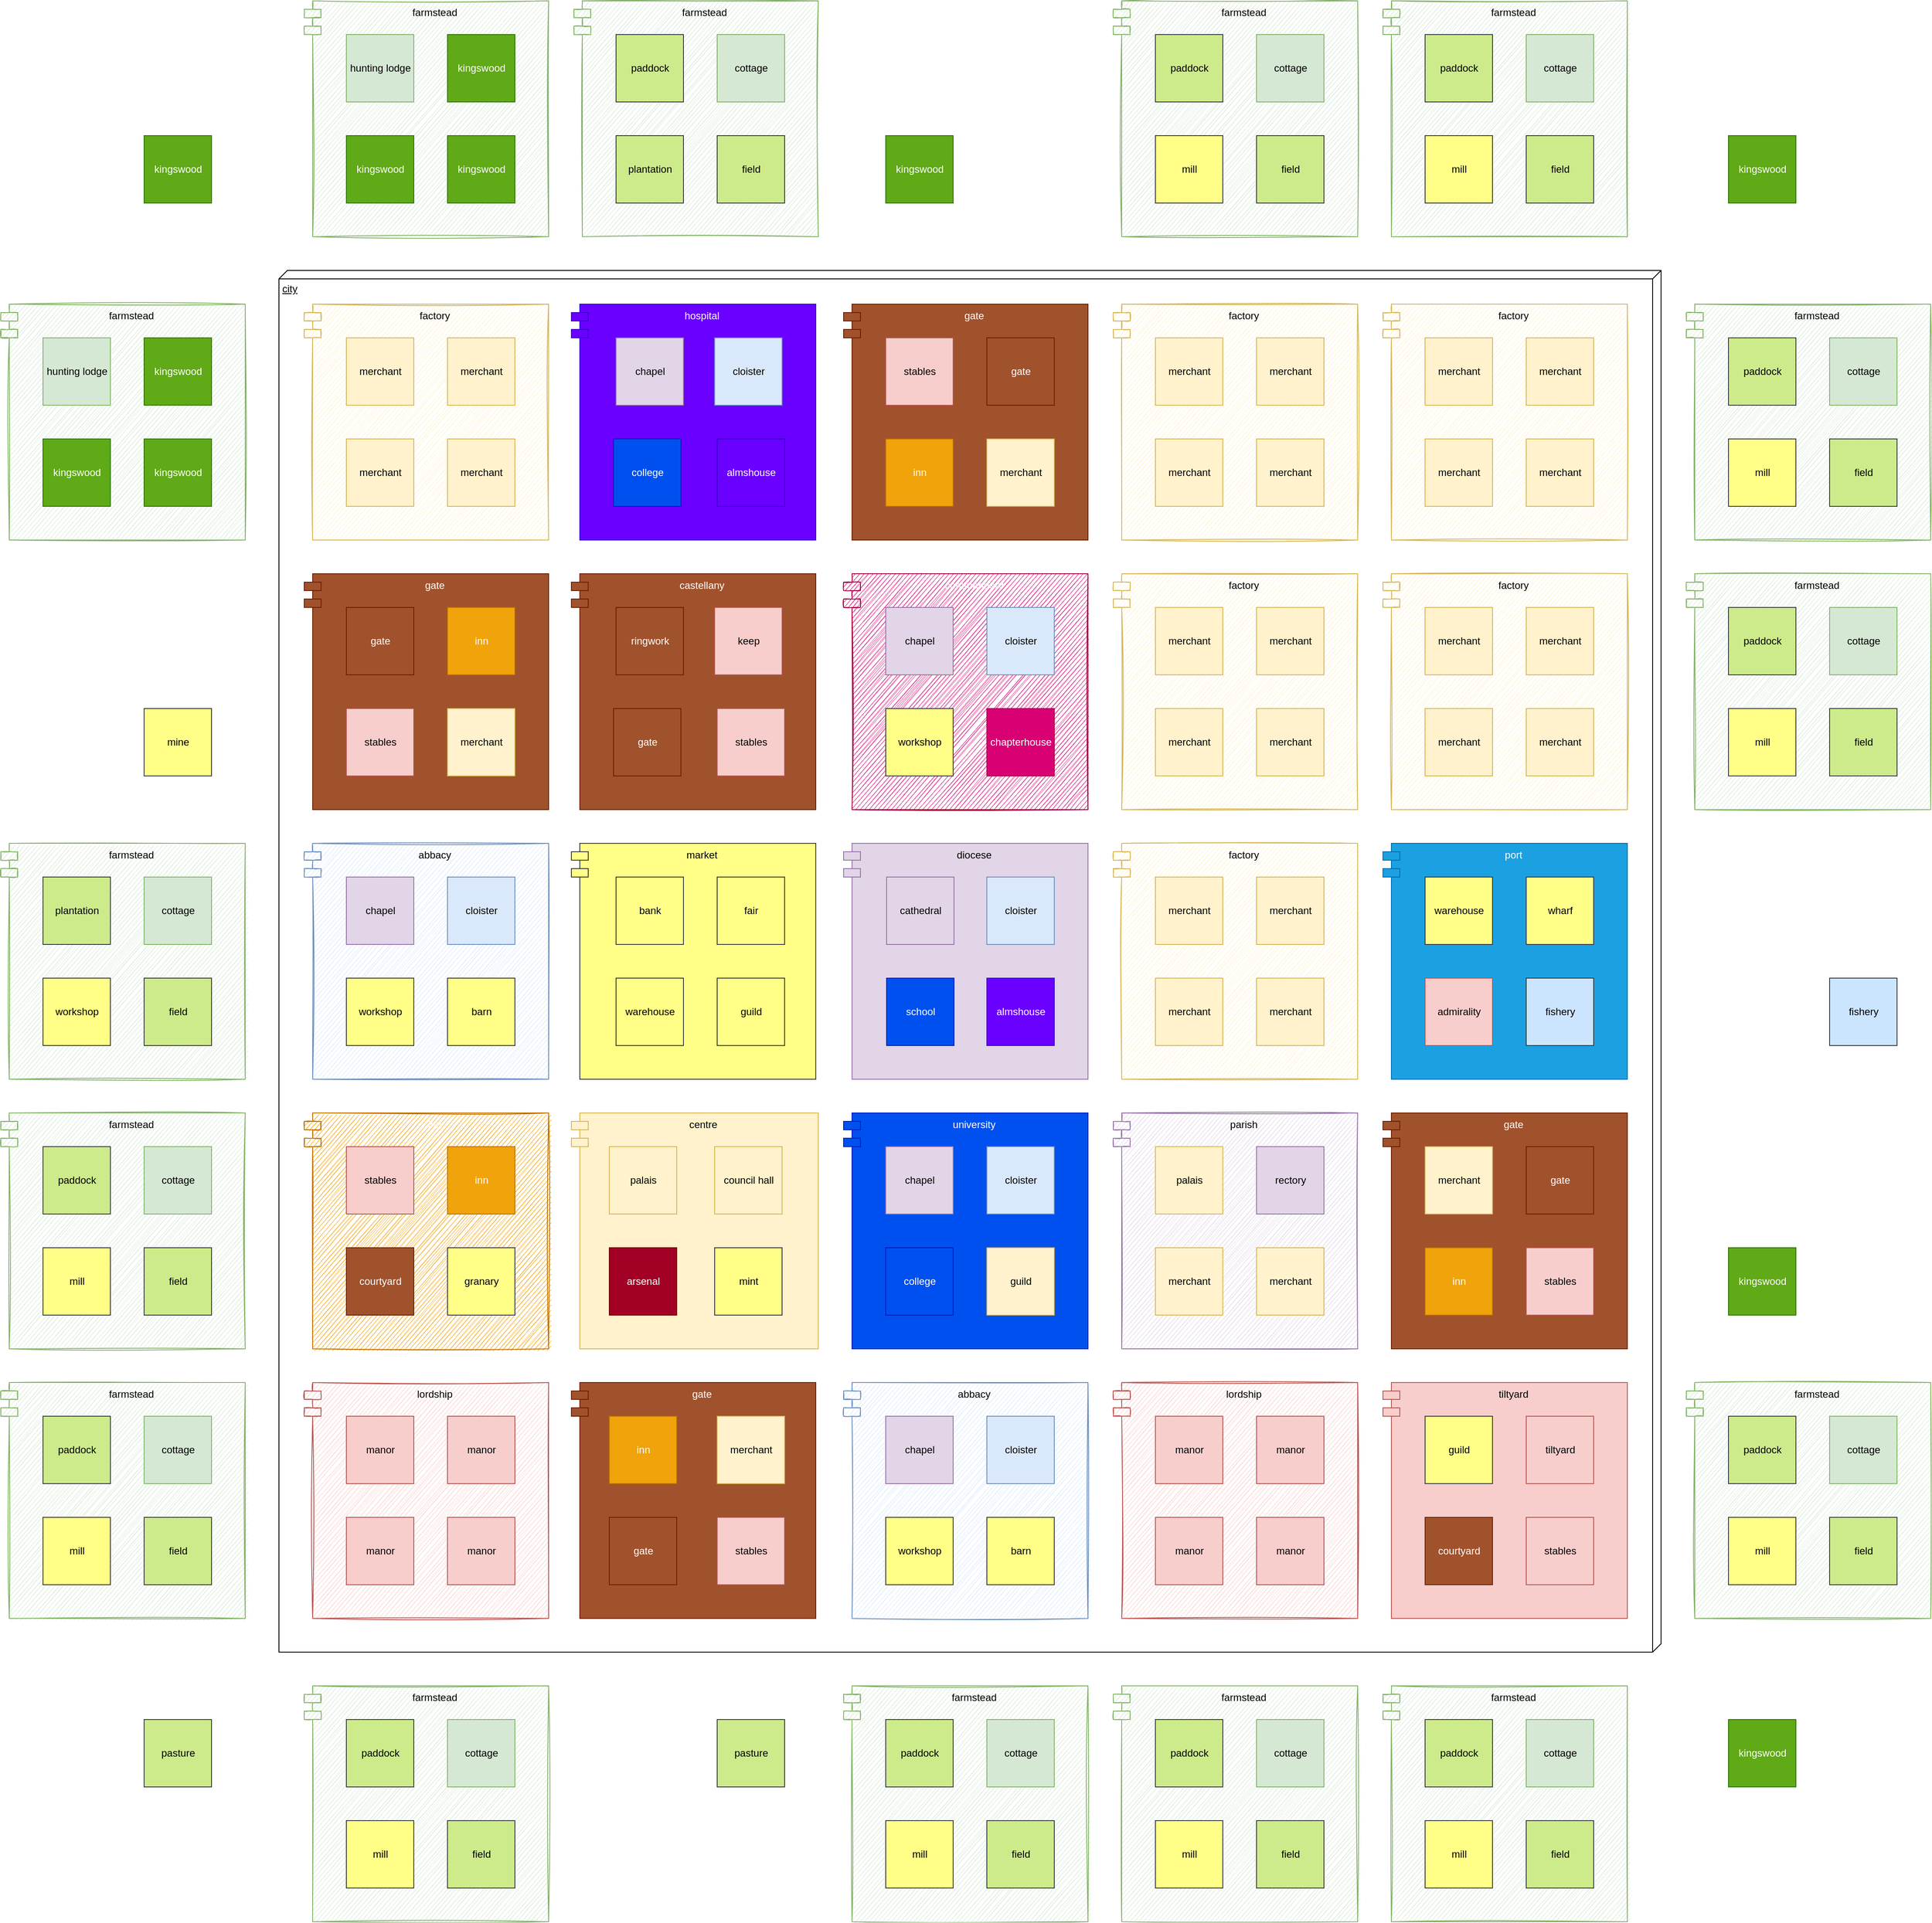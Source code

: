 <mxfile version="13.9.5" type="device"><diagram id="Rcy3etznVws5DbuKKrFV" name="Page-1"><mxGraphModel dx="2031" dy="2378" grid="1" gridSize="10" guides="1" tooltips="1" connect="1" arrows="1" fold="1" page="1" pageScale="1" pageWidth="827" pageHeight="1169" math="0" shadow="0"><root><mxCell id="0"/><mxCell id="1" parent="0"/><mxCell id="SQN_mSeRQ5ekTQtRfyCU-143" value="city" style="verticalAlign=top;align=left;spacingTop=8;spacingLeft=2;spacingRight=12;shape=cube;size=10;direction=south;fontStyle=4;html=1;" vertex="1" parent="1"><mxGeometry x="480" y="-80" width="1640" height="1640" as="geometry"/></mxCell><mxCell id="SQN_mSeRQ5ekTQtRfyCU-3" value="diocese" style="shape=module;align=left;spacingLeft=20;align=center;verticalAlign=top;fillColor=#e1d5e7;strokeColor=#9673a6;" vertex="1" parent="1"><mxGeometry x="1150" y="600" width="290" height="280" as="geometry"/></mxCell><mxCell id="SQN_mSeRQ5ekTQtRfyCU-9" value="cathedral" style="html=1;fillColor=#e1d5e7;strokeColor=#9673a6;" vertex="1" parent="1"><mxGeometry x="1201" y="640" width="80" height="80" as="geometry"/></mxCell><mxCell id="SQN_mSeRQ5ekTQtRfyCU-10" value="school" style="html=1;fillColor=#0050ef;strokeColor=#001DBC;fontColor=#ffffff;" vertex="1" parent="1"><mxGeometry x="1201" y="760" width="80" height="80" as="geometry"/></mxCell><mxCell id="SQN_mSeRQ5ekTQtRfyCU-11" value="almshouse" style="html=1;fillColor=#6a00ff;strokeColor=#3700CC;fontColor=#ffffff;" vertex="1" parent="1"><mxGeometry x="1320" y="760" width="80" height="80" as="geometry"/></mxCell><mxCell id="SQN_mSeRQ5ekTQtRfyCU-12" value="cloister" style="html=1;fillColor=#dae8fc;strokeColor=#6c8ebf;" vertex="1" parent="1"><mxGeometry x="1320" y="640" width="80" height="80" as="geometry"/></mxCell><mxCell id="SQN_mSeRQ5ekTQtRfyCU-13" value="factory" style="shape=module;align=left;spacingLeft=20;align=center;verticalAlign=top;fillColor=#fff2cc;strokeColor=#d6b656;strokeWidth=1;perimeterSpacing=0;shadow=0;sketch=1;" vertex="1" parent="1"><mxGeometry x="1470" y="600" width="290" height="280" as="geometry"/></mxCell><mxCell id="SQN_mSeRQ5ekTQtRfyCU-14" value="port" style="shape=module;align=left;spacingLeft=20;align=center;verticalAlign=top;fillColor=#1ba1e2;strokeColor=#006EAF;fontColor=#ffffff;" vertex="1" parent="1"><mxGeometry x="1790" y="600" width="290" height="280" as="geometry"/></mxCell><mxCell id="SQN_mSeRQ5ekTQtRfyCU-15" value="market" style="shape=module;align=left;spacingLeft=20;align=center;verticalAlign=top;fillColor=#ffff88;strokeColor=#36393d;" vertex="1" parent="1"><mxGeometry x="827" y="600" width="290" height="280" as="geometry"/></mxCell><mxCell id="SQN_mSeRQ5ekTQtRfyCU-18" value="wharf" style="html=1;fillColor=#ffff88;strokeColor=#36393d;" vertex="1" parent="1"><mxGeometry x="1960" y="640" width="80" height="80" as="geometry"/></mxCell><mxCell id="SQN_mSeRQ5ekTQtRfyCU-19" value="fishery" style="html=1;fillColor=#cce5ff;strokeColor=#36393d;" vertex="1" parent="1"><mxGeometry x="1960" y="760" width="80" height="80" as="geometry"/></mxCell><mxCell id="SQN_mSeRQ5ekTQtRfyCU-20" value="fair" style="html=1;fillColor=#ffff88;strokeColor=#36393d;" vertex="1" parent="1"><mxGeometry x="1000" y="640" width="80" height="80" as="geometry"/></mxCell><mxCell id="SQN_mSeRQ5ekTQtRfyCU-21" value="admirality" style="html=1;fillColor=#f8cecc;strokeColor=#b85450;" vertex="1" parent="1"><mxGeometry x="1840" y="760" width="80" height="80" as="geometry"/></mxCell><mxCell id="SQN_mSeRQ5ekTQtRfyCU-22" value="warehouse" style="html=1;fillColor=#ffff88;strokeColor=#36393d;" vertex="1" parent="1"><mxGeometry x="1840" y="640" width="80" height="80" as="geometry"/></mxCell><mxCell id="SQN_mSeRQ5ekTQtRfyCU-23" value="guild" style="html=1;fillColor=#ffff88;strokeColor=#36393d;" vertex="1" parent="1"><mxGeometry x="1000" y="760" width="80" height="80" as="geometry"/></mxCell><mxCell id="SQN_mSeRQ5ekTQtRfyCU-24" value="castellany" style="shape=module;align=left;spacingLeft=20;align=center;verticalAlign=top;fillColor=#a0522d;strokeColor=#6D1F00;fontColor=#ffffff;" vertex="1" parent="1"><mxGeometry x="827" y="280" width="290" height="280" as="geometry"/></mxCell><mxCell id="SQN_mSeRQ5ekTQtRfyCU-25" value="gate" style="html=1;fillColor=#a0522d;strokeColor=#6D1F00;fontColor=#ffffff;" vertex="1" parent="1"><mxGeometry x="877" y="440" width="80" height="80" as="geometry"/></mxCell><mxCell id="SQN_mSeRQ5ekTQtRfyCU-26" value="keep" style="html=1;fillColor=#f8cecc;strokeColor=#b85450;" vertex="1" parent="1"><mxGeometry x="997" y="320" width="80" height="80" as="geometry"/></mxCell><mxCell id="SQN_mSeRQ5ekTQtRfyCU-27" value="bank" style="html=1;fillColor=#ffff88;strokeColor=#36393d;" vertex="1" parent="1"><mxGeometry x="880" y="640" width="80" height="80" as="geometry"/></mxCell><mxCell id="SQN_mSeRQ5ekTQtRfyCU-28" value="ringwork" style="html=1;fillColor=#a0522d;strokeColor=#6D1F00;fontColor=#ffffff;" vertex="1" parent="1"><mxGeometry x="880" y="320" width="80" height="80" as="geometry"/></mxCell><mxCell id="SQN_mSeRQ5ekTQtRfyCU-29" value="stables" style="html=1;fillColor=#f8cecc;strokeColor=#b85450;" vertex="1" parent="1"><mxGeometry x="1000" y="440" width="80" height="80" as="geometry"/></mxCell><mxCell id="SQN_mSeRQ5ekTQtRfyCU-30" value="hospital" style="shape=module;align=left;spacingLeft=20;align=center;verticalAlign=top;fillColor=#6a00ff;strokeColor=#3700CC;fontColor=#ffffff;" vertex="1" parent="1"><mxGeometry x="827" y="-40" width="290" height="280" as="geometry"/></mxCell><mxCell id="SQN_mSeRQ5ekTQtRfyCU-31" value="warehouse" style="html=1;fillColor=#ffff88;strokeColor=#36393d;" vertex="1" parent="1"><mxGeometry x="880" y="760" width="80" height="80" as="geometry"/></mxCell><mxCell id="SQN_mSeRQ5ekTQtRfyCU-32" value="merchant" style="html=1;fillColor=#fff2cc;strokeColor=#d6b656;" vertex="1" parent="1"><mxGeometry x="1520" y="640" width="80" height="80" as="geometry"/></mxCell><mxCell id="SQN_mSeRQ5ekTQtRfyCU-33" value="merchant" style="html=1;fillColor=#fff2cc;strokeColor=#d6b656;" vertex="1" parent="1"><mxGeometry x="1640" y="640" width="80" height="80" as="geometry"/></mxCell><mxCell id="SQN_mSeRQ5ekTQtRfyCU-34" value="merchant" style="html=1;fillColor=#fff2cc;strokeColor=#d6b656;" vertex="1" parent="1"><mxGeometry x="1520" y="760" width="80" height="80" as="geometry"/></mxCell><mxCell id="SQN_mSeRQ5ekTQtRfyCU-35" value="merchant" style="html=1;fillColor=#fff2cc;strokeColor=#d6b656;" vertex="1" parent="1"><mxGeometry x="1640" y="760" width="80" height="80" as="geometry"/></mxCell><mxCell id="SQN_mSeRQ5ekTQtRfyCU-37" value="almshouse" style="html=1;fillColor=#6a00ff;strokeColor=#3700CC;fontColor=#ffffff;" vertex="1" parent="1"><mxGeometry x="1000" y="120" width="80" height="80" as="geometry"/></mxCell><mxCell id="SQN_mSeRQ5ekTQtRfyCU-38" value="college" style="html=1;fillColor=#0050ef;strokeColor=#001DBC;fontColor=#ffffff;" vertex="1" parent="1"><mxGeometry x="877" y="120" width="80" height="80" as="geometry"/></mxCell><mxCell id="SQN_mSeRQ5ekTQtRfyCU-39" value="cloister" style="html=1;fillColor=#dae8fc;strokeColor=#6c8ebf;" vertex="1" parent="1"><mxGeometry x="997" width="80" height="80" as="geometry"/></mxCell><mxCell id="SQN_mSeRQ5ekTQtRfyCU-40" value="chapel" style="html=1;fillColor=#e1d5e7;strokeColor=#9673a6;" vertex="1" parent="1"><mxGeometry x="880" width="80" height="80" as="geometry"/></mxCell><mxCell id="SQN_mSeRQ5ekTQtRfyCU-41" value="abbacy" style="shape=module;align=left;spacingLeft=20;align=center;verticalAlign=top;fillColor=#dae8fc;strokeColor=#6c8ebf;strokeWidth=1;sketch=1;" vertex="1" parent="1"><mxGeometry x="510" y="600" width="290" height="280" as="geometry"/></mxCell><mxCell id="SQN_mSeRQ5ekTQtRfyCU-42" value="cloister" style="html=1;fillColor=#dae8fc;strokeColor=#6c8ebf;" vertex="1" parent="1"><mxGeometry x="680" y="640" width="80" height="80" as="geometry"/></mxCell><mxCell id="SQN_mSeRQ5ekTQtRfyCU-43" value="workshop" style="html=1;fillColor=#ffff88;strokeColor=#36393d;" vertex="1" parent="1"><mxGeometry x="560" y="760" width="80" height="80" as="geometry"/></mxCell><mxCell id="SQN_mSeRQ5ekTQtRfyCU-44" value="barn" style="html=1;fillColor=#ffff88;strokeColor=#36393d;" vertex="1" parent="1"><mxGeometry x="680" y="760" width="80" height="80" as="geometry"/></mxCell><mxCell id="SQN_mSeRQ5ekTQtRfyCU-45" value="chapel" style="html=1;fillColor=#e1d5e7;strokeColor=#9673a6;" vertex="1" parent="1"><mxGeometry x="560" y="640" width="80" height="80" as="geometry"/></mxCell><mxCell id="SQN_mSeRQ5ekTQtRfyCU-46" value="university" style="shape=module;align=left;spacingLeft=20;align=center;verticalAlign=top;fillColor=#0050ef;strokeColor=#001DBC;fontColor=#ffffff;" vertex="1" parent="1"><mxGeometry x="1150" y="920" width="290" height="280" as="geometry"/></mxCell><mxCell id="SQN_mSeRQ5ekTQtRfyCU-47" value="chapel" style="html=1;fillColor=#e1d5e7;strokeColor=#9673a6;" vertex="1" parent="1"><mxGeometry x="1200" y="960" width="80" height="80" as="geometry"/></mxCell><mxCell id="SQN_mSeRQ5ekTQtRfyCU-48" value="cloister" style="html=1;fillColor=#dae8fc;strokeColor=#6c8ebf;" vertex="1" parent="1"><mxGeometry x="1320" y="960" width="80" height="80" as="geometry"/></mxCell><mxCell id="SQN_mSeRQ5ekTQtRfyCU-49" value="college" style="html=1;fillColor=#0050ef;strokeColor=#001DBC;fontColor=#ffffff;" vertex="1" parent="1"><mxGeometry x="1200" y="1080" width="80" height="80" as="geometry"/></mxCell><mxCell id="SQN_mSeRQ5ekTQtRfyCU-50" value="guild" style="html=1;fillColor=#fff2cc;strokeColor=#d6b656;" vertex="1" parent="1"><mxGeometry x="1320" y="1080" width="80" height="80" as="geometry"/></mxCell><mxCell id="SQN_mSeRQ5ekTQtRfyCU-51" value="commandery" style="shape=module;align=left;spacingLeft=20;align=center;verticalAlign=top;fillColor=#d80073;strokeColor=#A50040;strokeWidth=1;sketch=1;fontColor=#ffffff;" vertex="1" parent="1"><mxGeometry x="1150" y="280" width="290" height="280" as="geometry"/></mxCell><mxCell id="SQN_mSeRQ5ekTQtRfyCU-52" value="cloister" style="html=1;fillColor=#dae8fc;strokeColor=#6c8ebf;" vertex="1" parent="1"><mxGeometry x="1320" y="320" width="80" height="80" as="geometry"/></mxCell><mxCell id="SQN_mSeRQ5ekTQtRfyCU-53" value="chapel" style="html=1;fillColor=#e1d5e7;strokeColor=#9673a6;" vertex="1" parent="1"><mxGeometry x="1200" y="320" width="80" height="80" as="geometry"/></mxCell><mxCell id="SQN_mSeRQ5ekTQtRfyCU-54" value="workshop" style="html=1;fillColor=#ffff88;strokeColor=#36393d;" vertex="1" parent="1"><mxGeometry x="1200" y="440" width="80" height="80" as="geometry"/></mxCell><mxCell id="SQN_mSeRQ5ekTQtRfyCU-55" value="chapterhouse" style="html=1;fillColor=#d80073;strokeColor=#A50040;fontColor=#ffffff;" vertex="1" parent="1"><mxGeometry x="1320" y="440" width="80" height="80" as="geometry"/></mxCell><mxCell id="SQN_mSeRQ5ekTQtRfyCU-56" value="centre" style="shape=module;align=left;spacingLeft=20;align=center;verticalAlign=top;fillColor=#fff2cc;strokeColor=#d6b656;" vertex="1" parent="1"><mxGeometry x="827" y="920" width="293" height="280" as="geometry"/></mxCell><mxCell id="SQN_mSeRQ5ekTQtRfyCU-57" value="council hall" style="html=1;fillColor=#fff2cc;strokeColor=#d6b656;" vertex="1" parent="1"><mxGeometry x="997" y="960" width="80" height="80" as="geometry"/></mxCell><mxCell id="SQN_mSeRQ5ekTQtRfyCU-58" value="arsenal" style="html=1;fillColor=#a20025;strokeColor=#6F0000;fontColor=#ffffff;" vertex="1" parent="1"><mxGeometry x="872" y="1080" width="80" height="80" as="geometry"/></mxCell><mxCell id="SQN_mSeRQ5ekTQtRfyCU-59" value="mint" style="html=1;fillColor=#ffff88;strokeColor=#36393d;" vertex="1" parent="1"><mxGeometry x="997" y="1080" width="80" height="80" as="geometry"/></mxCell><mxCell id="SQN_mSeRQ5ekTQtRfyCU-60" value="tiltyard" style="shape=module;align=left;spacingLeft=20;align=center;verticalAlign=top;fillColor=#f8cecc;strokeColor=#b85450;sketch=0;" vertex="1" parent="1"><mxGeometry x="1790" y="1240" width="290" height="280" as="geometry"/></mxCell><mxCell id="SQN_mSeRQ5ekTQtRfyCU-61" value="tiltyard" style="html=1;fillColor=#f8cecc;strokeColor=#b85450;" vertex="1" parent="1"><mxGeometry x="1960" y="1280" width="80" height="80" as="geometry"/></mxCell><mxCell id="SQN_mSeRQ5ekTQtRfyCU-62" value="guild" style="html=1;fillColor=#ffff88;strokeColor=#36393d;" vertex="1" parent="1"><mxGeometry x="1840" y="1280" width="80" height="80" as="geometry"/></mxCell><mxCell id="SQN_mSeRQ5ekTQtRfyCU-63" value="stables" style="html=1;fillColor=#f8cecc;strokeColor=#b85450;" vertex="1" parent="1"><mxGeometry x="1960" y="1400" width="80" height="80" as="geometry"/></mxCell><mxCell id="SQN_mSeRQ5ekTQtRfyCU-64" value="courtyard" style="html=1;fillColor=#a0522d;strokeColor=#6D1F00;fontColor=#ffffff;" vertex="1" parent="1"><mxGeometry x="1840" y="1400" width="80" height="80" as="geometry"/></mxCell><mxCell id="SQN_mSeRQ5ekTQtRfyCU-65" value="palais" style="html=1;fillColor=#fff2cc;strokeColor=#d6b656;" vertex="1" parent="1"><mxGeometry x="872" y="960" width="80" height="80" as="geometry"/></mxCell><mxCell id="SQN_mSeRQ5ekTQtRfyCU-66" value="parish" style="shape=module;align=left;spacingLeft=20;align=center;verticalAlign=top;fillColor=#e1d5e7;strokeColor=#9673a6;sketch=1;" vertex="1" parent="1"><mxGeometry x="1470" y="920" width="290" height="280" as="geometry"/></mxCell><mxCell id="SQN_mSeRQ5ekTQtRfyCU-67" value="palais" style="html=1;fillColor=#fff2cc;strokeColor=#d6b656;" vertex="1" parent="1"><mxGeometry x="1520" y="960" width="80" height="80" as="geometry"/></mxCell><mxCell id="SQN_mSeRQ5ekTQtRfyCU-68" value="rectory" style="html=1;fillColor=#e1d5e7;strokeColor=#9673a6;" vertex="1" parent="1"><mxGeometry x="1640" y="960" width="80" height="80" as="geometry"/></mxCell><mxCell id="SQN_mSeRQ5ekTQtRfyCU-69" value="merchant" style="html=1;fillColor=#fff2cc;strokeColor=#d6b656;" vertex="1" parent="1"><mxGeometry x="1520" y="1080" width="80" height="80" as="geometry"/></mxCell><mxCell id="SQN_mSeRQ5ekTQtRfyCU-70" value="merchant" style="html=1;fillColor=#fff2cc;strokeColor=#d6b656;" vertex="1" parent="1"><mxGeometry x="1640" y="1080" width="80" height="80" as="geometry"/></mxCell><mxCell id="SQN_mSeRQ5ekTQtRfyCU-71" value="lordship" style="shape=module;align=left;spacingLeft=20;align=center;verticalAlign=top;fillColor=#f8cecc;strokeColor=#b85450;strokeWidth=1;sketch=1;" vertex="1" parent="1"><mxGeometry x="1470" y="1240" width="290" height="280" as="geometry"/></mxCell><mxCell id="SQN_mSeRQ5ekTQtRfyCU-72" value="manor" style="html=1;fillColor=#f8cecc;strokeColor=#b85450;" vertex="1" parent="1"><mxGeometry x="1520" y="1280" width="80" height="80" as="geometry"/></mxCell><mxCell id="SQN_mSeRQ5ekTQtRfyCU-73" value="manor" style="html=1;fillColor=#f8cecc;strokeColor=#b85450;" vertex="1" parent="1"><mxGeometry x="1640" y="1280" width="80" height="80" as="geometry"/></mxCell><mxCell id="SQN_mSeRQ5ekTQtRfyCU-74" value="manor" style="html=1;fillColor=#f8cecc;strokeColor=#b85450;" vertex="1" parent="1"><mxGeometry x="1520" y="1400" width="80" height="80" as="geometry"/></mxCell><mxCell id="SQN_mSeRQ5ekTQtRfyCU-75" value="manor" style="html=1;fillColor=#f8cecc;strokeColor=#b85450;" vertex="1" parent="1"><mxGeometry x="1640" y="1400" width="80" height="80" as="geometry"/></mxCell><mxCell id="SQN_mSeRQ5ekTQtRfyCU-76" value="factory" style="shape=module;align=left;spacingLeft=20;align=center;verticalAlign=top;fillColor=#fff2cc;strokeColor=#d6b656;strokeWidth=1;sketch=1;" vertex="1" parent="1"><mxGeometry x="1790" y="280" width="290" height="280" as="geometry"/></mxCell><mxCell id="SQN_mSeRQ5ekTQtRfyCU-77" value="merchant" style="html=1;fillColor=#fff2cc;strokeColor=#d6b656;" vertex="1" parent="1"><mxGeometry x="1840" y="320" width="80" height="80" as="geometry"/></mxCell><mxCell id="SQN_mSeRQ5ekTQtRfyCU-78" value="merchant" style="html=1;fillColor=#fff2cc;strokeColor=#d6b656;" vertex="1" parent="1"><mxGeometry x="1960" y="320" width="80" height="80" as="geometry"/></mxCell><mxCell id="SQN_mSeRQ5ekTQtRfyCU-79" value="merchant" style="html=1;fillColor=#fff2cc;strokeColor=#d6b656;" vertex="1" parent="1"><mxGeometry x="1840" y="440" width="80" height="80" as="geometry"/></mxCell><mxCell id="SQN_mSeRQ5ekTQtRfyCU-80" value="merchant" style="html=1;fillColor=#fff2cc;strokeColor=#d6b656;" vertex="1" parent="1"><mxGeometry x="1960" y="440" width="80" height="80" as="geometry"/></mxCell><mxCell id="SQN_mSeRQ5ekTQtRfyCU-81" value="factory" style="shape=module;align=left;spacingLeft=20;align=center;verticalAlign=top;fillColor=#fff2cc;strokeColor=#d6b656;strokeWidth=1;sketch=1;" vertex="1" parent="1"><mxGeometry x="1470" y="280" width="290" height="280" as="geometry"/></mxCell><mxCell id="SQN_mSeRQ5ekTQtRfyCU-82" value="merchant" style="html=1;fillColor=#fff2cc;strokeColor=#d6b656;" vertex="1" parent="1"><mxGeometry x="1520" y="320" width="80" height="80" as="geometry"/></mxCell><mxCell id="SQN_mSeRQ5ekTQtRfyCU-83" value="merchant" style="html=1;fillColor=#fff2cc;strokeColor=#d6b656;" vertex="1" parent="1"><mxGeometry x="1640" y="320" width="80" height="80" as="geometry"/></mxCell><mxCell id="SQN_mSeRQ5ekTQtRfyCU-84" value="merchant" style="html=1;fillColor=#fff2cc;strokeColor=#d6b656;" vertex="1" parent="1"><mxGeometry x="1520" y="440" width="80" height="80" as="geometry"/></mxCell><mxCell id="SQN_mSeRQ5ekTQtRfyCU-85" value="merchant" style="html=1;fillColor=#fff2cc;strokeColor=#d6b656;" vertex="1" parent="1"><mxGeometry x="1640" y="440" width="80" height="80" as="geometry"/></mxCell><mxCell id="SQN_mSeRQ5ekTQtRfyCU-86" value="gate" style="shape=module;align=left;spacingLeft=20;align=center;verticalAlign=top;fillColor=#a0522d;strokeColor=#6D1F00;fontColor=#ffffff;" vertex="1" parent="1"><mxGeometry x="1790" y="920" width="290" height="280" as="geometry"/></mxCell><mxCell id="SQN_mSeRQ5ekTQtRfyCU-87" value="gate" style="html=1;fillColor=#a0522d;strokeColor=#6D1F00;fontColor=#ffffff;" vertex="1" parent="1"><mxGeometry x="1960" y="960" width="80" height="80" as="geometry"/></mxCell><mxCell id="SQN_mSeRQ5ekTQtRfyCU-88" value="factory" style="shape=module;align=left;spacingLeft=20;align=center;verticalAlign=top;fillColor=#fff2cc;strokeColor=#d6b656;strokeWidth=1;sketch=1;" vertex="1" parent="1"><mxGeometry x="1790" y="-40" width="290" height="280" as="geometry"/></mxCell><mxCell id="SQN_mSeRQ5ekTQtRfyCU-89" value="merchant" style="html=1;fillColor=#fff2cc;strokeColor=#d6b656;" vertex="1" parent="1"><mxGeometry x="1840" width="80" height="80" as="geometry"/></mxCell><mxCell id="SQN_mSeRQ5ekTQtRfyCU-90" value="merchant" style="html=1;fillColor=#fff2cc;strokeColor=#d6b656;" vertex="1" parent="1"><mxGeometry x="1960" width="80" height="80" as="geometry"/></mxCell><mxCell id="SQN_mSeRQ5ekTQtRfyCU-91" value="merchant" style="html=1;fillColor=#fff2cc;strokeColor=#d6b656;" vertex="1" parent="1"><mxGeometry x="1840" y="120" width="80" height="80" as="geometry"/></mxCell><mxCell id="SQN_mSeRQ5ekTQtRfyCU-92" value="merchant" style="html=1;fillColor=#fff2cc;strokeColor=#d6b656;" vertex="1" parent="1"><mxGeometry x="1960" y="120" width="80" height="80" as="geometry"/></mxCell><mxCell id="SQN_mSeRQ5ekTQtRfyCU-93" value="factory" style="shape=module;align=left;spacingLeft=20;align=center;verticalAlign=top;fillColor=#fff2cc;strokeColor=#d6b656;strokeWidth=1;sketch=1;" vertex="1" parent="1"><mxGeometry x="510" y="-40" width="290" height="280" as="geometry"/></mxCell><mxCell id="SQN_mSeRQ5ekTQtRfyCU-94" value="merchant" style="html=1;fillColor=#fff2cc;strokeColor=#d6b656;" vertex="1" parent="1"><mxGeometry x="560" width="80" height="80" as="geometry"/></mxCell><mxCell id="SQN_mSeRQ5ekTQtRfyCU-95" value="merchant" style="html=1;fillColor=#fff2cc;strokeColor=#d6b656;" vertex="1" parent="1"><mxGeometry x="680" width="80" height="80" as="geometry"/></mxCell><mxCell id="SQN_mSeRQ5ekTQtRfyCU-96" value="merchant" style="html=1;fillColor=#fff2cc;strokeColor=#d6b656;" vertex="1" parent="1"><mxGeometry x="560" y="120" width="80" height="80" as="geometry"/></mxCell><mxCell id="SQN_mSeRQ5ekTQtRfyCU-97" value="merchant" style="html=1;fillColor=#fff2cc;strokeColor=#d6b656;" vertex="1" parent="1"><mxGeometry x="680" y="120" width="80" height="80" as="geometry"/></mxCell><mxCell id="SQN_mSeRQ5ekTQtRfyCU-98" value="lordship" style="shape=module;align=left;spacingLeft=20;align=center;verticalAlign=top;fillColor=#f8cecc;strokeColor=#b85450;strokeWidth=1;sketch=1;" vertex="1" parent="1"><mxGeometry x="510" y="1240" width="290" height="280" as="geometry"/></mxCell><mxCell id="SQN_mSeRQ5ekTQtRfyCU-99" value="manor" style="html=1;fillColor=#f8cecc;strokeColor=#b85450;" vertex="1" parent="1"><mxGeometry x="560" y="1280" width="80" height="80" as="geometry"/></mxCell><mxCell id="SQN_mSeRQ5ekTQtRfyCU-100" value="manor" style="html=1;fillColor=#f8cecc;strokeColor=#b85450;" vertex="1" parent="1"><mxGeometry x="680" y="1280" width="80" height="80" as="geometry"/></mxCell><mxCell id="SQN_mSeRQ5ekTQtRfyCU-101" value="manor" style="html=1;fillColor=#f8cecc;strokeColor=#b85450;" vertex="1" parent="1"><mxGeometry x="560" y="1400" width="80" height="80" as="geometry"/></mxCell><mxCell id="SQN_mSeRQ5ekTQtRfyCU-102" value="manor" style="html=1;fillColor=#f8cecc;strokeColor=#b85450;" vertex="1" parent="1"><mxGeometry x="680" y="1400" width="80" height="80" as="geometry"/></mxCell><mxCell id="SQN_mSeRQ5ekTQtRfyCU-103" value="gate" style="shape=module;align=left;spacingLeft=20;align=center;verticalAlign=top;fillColor=#a0522d;strokeColor=#6D1F00;fontColor=#ffffff;" vertex="1" parent="1"><mxGeometry x="1150" y="-40" width="290" height="280" as="geometry"/></mxCell><mxCell id="SQN_mSeRQ5ekTQtRfyCU-104" value="gate" style="html=1;fillColor=#a0522d;strokeColor=#6D1F00;fontColor=#ffffff;" vertex="1" parent="1"><mxGeometry x="1320" width="80" height="80" as="geometry"/></mxCell><mxCell id="SQN_mSeRQ5ekTQtRfyCU-105" value="gate" style="shape=module;align=left;spacingLeft=20;align=center;verticalAlign=top;fillColor=#a0522d;strokeColor=#6D1F00;fontColor=#ffffff;" vertex="1" parent="1"><mxGeometry x="827" y="1240" width="290" height="280" as="geometry"/></mxCell><mxCell id="SQN_mSeRQ5ekTQtRfyCU-106" value="gate" style="html=1;fillColor=#a0522d;strokeColor=#6D1F00;fontColor=#ffffff;" vertex="1" parent="1"><mxGeometry x="872" y="1400" width="80" height="80" as="geometry"/></mxCell><mxCell id="SQN_mSeRQ5ekTQtRfyCU-112" value="factory" style="shape=module;align=left;spacingLeft=20;align=center;verticalAlign=top;fillColor=#fff2cc;strokeColor=#d6b656;strokeWidth=1;sketch=1;" vertex="1" parent="1"><mxGeometry x="1470" y="-40" width="290" height="280" as="geometry"/></mxCell><mxCell id="SQN_mSeRQ5ekTQtRfyCU-113" value="merchant" style="html=1;fillColor=#fff2cc;strokeColor=#d6b656;" vertex="1" parent="1"><mxGeometry x="1520" width="80" height="80" as="geometry"/></mxCell><mxCell id="SQN_mSeRQ5ekTQtRfyCU-114" value="merchant" style="html=1;fillColor=#fff2cc;strokeColor=#d6b656;" vertex="1" parent="1"><mxGeometry x="1640" width="80" height="80" as="geometry"/></mxCell><mxCell id="SQN_mSeRQ5ekTQtRfyCU-115" value="merchant" style="html=1;fillColor=#fff2cc;strokeColor=#d6b656;" vertex="1" parent="1"><mxGeometry x="1520" y="120" width="80" height="80" as="geometry"/></mxCell><mxCell id="SQN_mSeRQ5ekTQtRfyCU-116" value="merchant" style="html=1;fillColor=#fff2cc;strokeColor=#d6b656;" vertex="1" parent="1"><mxGeometry x="1640" y="120" width="80" height="80" as="geometry"/></mxCell><mxCell id="SQN_mSeRQ5ekTQtRfyCU-117" value="gate" style="shape=module;align=left;spacingLeft=20;align=center;verticalAlign=top;fillColor=#a0522d;strokeColor=#6D1F00;fontColor=#ffffff;" vertex="1" parent="1"><mxGeometry x="510" y="280" width="290" height="280" as="geometry"/></mxCell><mxCell id="SQN_mSeRQ5ekTQtRfyCU-118" value="gate" style="html=1;fillColor=#a0522d;strokeColor=#6D1F00;fontColor=#ffffff;" vertex="1" parent="1"><mxGeometry x="560" y="320" width="80" height="80" as="geometry"/></mxCell><mxCell id="SQN_mSeRQ5ekTQtRfyCU-119" value="inn" style="shape=module;align=left;spacingLeft=20;align=center;verticalAlign=top;fillColor=#f0a30a;strokeColor=#BD7000;fontColor=#ffffff;sketch=1;" vertex="1" parent="1"><mxGeometry x="510" y="920" width="290" height="280" as="geometry"/></mxCell><mxCell id="SQN_mSeRQ5ekTQtRfyCU-120" value="stables" style="html=1;fillColor=#f8cecc;strokeColor=#b85450;" vertex="1" parent="1"><mxGeometry x="560" y="960" width="80" height="80" as="geometry"/></mxCell><mxCell id="SQN_mSeRQ5ekTQtRfyCU-121" value="inn" style="html=1;fillColor=#f0a30a;strokeColor=#BD7000;fontColor=#ffffff;" vertex="1" parent="1"><mxGeometry x="680" y="960" width="80" height="80" as="geometry"/></mxCell><mxCell id="SQN_mSeRQ5ekTQtRfyCU-122" value="courtyard" style="html=1;fillColor=#a0522d;strokeColor=#6D1F00;fontColor=#ffffff;" vertex="1" parent="1"><mxGeometry x="560" y="1080" width="80" height="80" as="geometry"/></mxCell><mxCell id="SQN_mSeRQ5ekTQtRfyCU-123" value="granary" style="html=1;fillColor=#ffff88;strokeColor=#36393d;" vertex="1" parent="1"><mxGeometry x="680" y="1080" width="80" height="80" as="geometry"/></mxCell><mxCell id="SQN_mSeRQ5ekTQtRfyCU-124" value="merchant" style="html=1;fillColor=#fff2cc;strokeColor=#d6b656;" vertex="1" parent="1"><mxGeometry x="1320" y="120" width="80" height="80" as="geometry"/></mxCell><mxCell id="SQN_mSeRQ5ekTQtRfyCU-125" value="inn" style="html=1;fillColor=#f0a30a;strokeColor=#BD7000;fontColor=#ffffff;" vertex="1" parent="1"><mxGeometry x="1200" y="120" width="80" height="80" as="geometry"/></mxCell><mxCell id="SQN_mSeRQ5ekTQtRfyCU-126" value="inn" style="html=1;fillColor=#f0a30a;strokeColor=#BD7000;fontColor=#ffffff;" vertex="1" parent="1"><mxGeometry x="680" y="320" width="80" height="80" as="geometry"/></mxCell><mxCell id="SQN_mSeRQ5ekTQtRfyCU-127" value="merchant" style="html=1;fillColor=#fff2cc;strokeColor=#d6b656;" vertex="1" parent="1"><mxGeometry x="680" y="440" width="80" height="80" as="geometry"/></mxCell><mxCell id="SQN_mSeRQ5ekTQtRfyCU-128" value="merchant" style="html=1;fillColor=#fff2cc;strokeColor=#d6b656;" vertex="1" parent="1"><mxGeometry x="1840" y="960" width="80" height="80" as="geometry"/></mxCell><mxCell id="SQN_mSeRQ5ekTQtRfyCU-129" value="inn" style="html=1;fillColor=#f0a30a;strokeColor=#BD7000;fontColor=#ffffff;" vertex="1" parent="1"><mxGeometry x="1840" y="1080" width="80" height="80" as="geometry"/></mxCell><mxCell id="SQN_mSeRQ5ekTQtRfyCU-130" value="inn" style="html=1;fillColor=#f0a30a;strokeColor=#BD7000;fontColor=#ffffff;" vertex="1" parent="1"><mxGeometry x="872" y="1280" width="80" height="80" as="geometry"/></mxCell><mxCell id="SQN_mSeRQ5ekTQtRfyCU-131" value="merchant" style="html=1;fillColor=#fff2cc;strokeColor=#d6b656;" vertex="1" parent="1"><mxGeometry x="1000" y="1280" width="80" height="80" as="geometry"/></mxCell><mxCell id="SQN_mSeRQ5ekTQtRfyCU-132" value="stables" style="html=1;fillColor=#f8cecc;strokeColor=#b85450;" vertex="1" parent="1"><mxGeometry x="560" y="440" width="80" height="80" as="geometry"/></mxCell><mxCell id="SQN_mSeRQ5ekTQtRfyCU-133" value="stables" style="html=1;fillColor=#f8cecc;strokeColor=#b85450;" vertex="1" parent="1"><mxGeometry x="1200" width="80" height="80" as="geometry"/></mxCell><mxCell id="SQN_mSeRQ5ekTQtRfyCU-134" value="stables" style="html=1;fillColor=#f8cecc;strokeColor=#b85450;" vertex="1" parent="1"><mxGeometry x="1960" y="1080" width="80" height="80" as="geometry"/></mxCell><mxCell id="SQN_mSeRQ5ekTQtRfyCU-135" value="stables" style="html=1;fillColor=#f8cecc;strokeColor=#b85450;" vertex="1" parent="1"><mxGeometry x="1000" y="1400" width="80" height="80" as="geometry"/></mxCell><mxCell id="SQN_mSeRQ5ekTQtRfyCU-136" value="abbacy" style="shape=module;align=left;spacingLeft=20;align=center;verticalAlign=top;fillColor=#dae8fc;strokeColor=#6c8ebf;strokeWidth=1;sketch=1;" vertex="1" parent="1"><mxGeometry x="1150" y="1240" width="290" height="280" as="geometry"/></mxCell><mxCell id="SQN_mSeRQ5ekTQtRfyCU-137" value="cloister" style="html=1;fillColor=#dae8fc;strokeColor=#6c8ebf;" vertex="1" parent="1"><mxGeometry x="1320" y="1280" width="80" height="80" as="geometry"/></mxCell><mxCell id="SQN_mSeRQ5ekTQtRfyCU-138" value="workshop" style="html=1;fillColor=#ffff88;strokeColor=#36393d;" vertex="1" parent="1"><mxGeometry x="1200" y="1400" width="80" height="80" as="geometry"/></mxCell><mxCell id="SQN_mSeRQ5ekTQtRfyCU-139" value="barn" style="html=1;fillColor=#ffff88;strokeColor=#36393d;" vertex="1" parent="1"><mxGeometry x="1320" y="1400" width="80" height="80" as="geometry"/></mxCell><mxCell id="SQN_mSeRQ5ekTQtRfyCU-140" value="chapel" style="html=1;fillColor=#e1d5e7;strokeColor=#9673a6;" vertex="1" parent="1"><mxGeometry x="1200" y="1280" width="80" height="80" as="geometry"/></mxCell><mxCell id="SQN_mSeRQ5ekTQtRfyCU-144" value="farmstead" style="shape=module;align=left;spacingLeft=20;align=center;verticalAlign=top;fillColor=#d5e8d4;strokeColor=#82b366;strokeWidth=1;sketch=1;" vertex="1" parent="1"><mxGeometry x="150" y="-40" width="290" height="280" as="geometry"/></mxCell><mxCell id="SQN_mSeRQ5ekTQtRfyCU-145" value="kingswood" style="html=1;fillColor=#60a917;strokeColor=#2D7600;fontColor=#ffffff;" vertex="1" parent="1"><mxGeometry x="320" width="80" height="80" as="geometry"/></mxCell><mxCell id="SQN_mSeRQ5ekTQtRfyCU-146" value="hunting lodge" style="html=1;fillColor=#d5e8d4;strokeColor=#82b366;" vertex="1" parent="1"><mxGeometry x="200" width="80" height="80" as="geometry"/></mxCell><mxCell id="SQN_mSeRQ5ekTQtRfyCU-147" value="kingswood" style="html=1;fillColor=#60a917;strokeColor=#2D7600;fontColor=#ffffff;" vertex="1" parent="1"><mxGeometry x="200" y="120" width="80" height="80" as="geometry"/></mxCell><mxCell id="SQN_mSeRQ5ekTQtRfyCU-148" value="kingswood" style="html=1;fillColor=#60a917;strokeColor=#2D7600;fontColor=#ffffff;" vertex="1" parent="1"><mxGeometry x="320" y="120" width="80" height="80" as="geometry"/></mxCell><mxCell id="SQN_mSeRQ5ekTQtRfyCU-149" value="farmstead" style="shape=module;align=left;spacingLeft=20;align=center;verticalAlign=top;fillColor=#d5e8d4;strokeColor=#82b366;strokeWidth=1;sketch=1;" vertex="1" parent="1"><mxGeometry x="150" y="920" width="290" height="280" as="geometry"/></mxCell><mxCell id="SQN_mSeRQ5ekTQtRfyCU-150" value="cottage" style="html=1;fillColor=#d5e8d4;strokeColor=#82b366;" vertex="1" parent="1"><mxGeometry x="320" y="960" width="80" height="80" as="geometry"/></mxCell><mxCell id="SQN_mSeRQ5ekTQtRfyCU-151" value="paddock" style="html=1;fillColor=#cdeb8b;strokeColor=#36393d;" vertex="1" parent="1"><mxGeometry x="200" y="960" width="80" height="80" as="geometry"/></mxCell><mxCell id="SQN_mSeRQ5ekTQtRfyCU-152" value="mill" style="html=1;fillColor=#ffff88;strokeColor=#36393d;" vertex="1" parent="1"><mxGeometry x="200" y="1080" width="80" height="80" as="geometry"/></mxCell><mxCell id="SQN_mSeRQ5ekTQtRfyCU-153" value="field" style="html=1;fillColor=#cdeb8b;strokeColor=#36393d;" vertex="1" parent="1"><mxGeometry x="320" y="1080" width="80" height="80" as="geometry"/></mxCell><mxCell id="SQN_mSeRQ5ekTQtRfyCU-154" value="farmstead" style="shape=module;align=left;spacingLeft=20;align=center;verticalAlign=top;fillColor=#d5e8d4;strokeColor=#82b366;strokeWidth=1;sketch=1;" vertex="1" parent="1"><mxGeometry x="150" y="600" width="290" height="280" as="geometry"/></mxCell><mxCell id="SQN_mSeRQ5ekTQtRfyCU-155" value="cottage" style="html=1;fillColor=#d5e8d4;strokeColor=#82b366;" vertex="1" parent="1"><mxGeometry x="320" y="640" width="80" height="80" as="geometry"/></mxCell><mxCell id="SQN_mSeRQ5ekTQtRfyCU-156" value="plantation" style="html=1;fillColor=#cdeb8b;strokeColor=#36393d;" vertex="1" parent="1"><mxGeometry x="200" y="640" width="80" height="80" as="geometry"/></mxCell><mxCell id="SQN_mSeRQ5ekTQtRfyCU-157" value="workshop" style="html=1;fillColor=#ffff88;strokeColor=#36393d;" vertex="1" parent="1"><mxGeometry x="200" y="760" width="80" height="80" as="geometry"/></mxCell><mxCell id="SQN_mSeRQ5ekTQtRfyCU-158" value="field" style="html=1;fillColor=#cdeb8b;strokeColor=#36393d;" vertex="1" parent="1"><mxGeometry x="320" y="760" width="80" height="80" as="geometry"/></mxCell><mxCell id="SQN_mSeRQ5ekTQtRfyCU-164" value="farmstead" style="shape=module;align=left;spacingLeft=20;align=center;verticalAlign=top;fillColor=#d5e8d4;strokeColor=#82b366;strokeWidth=1;sketch=1;" vertex="1" parent="1"><mxGeometry x="830" y="-400" width="290" height="280" as="geometry"/></mxCell><mxCell id="SQN_mSeRQ5ekTQtRfyCU-165" value="cottage" style="html=1;fillColor=#d5e8d4;strokeColor=#82b366;" vertex="1" parent="1"><mxGeometry x="1000" y="-360" width="80" height="80" as="geometry"/></mxCell><mxCell id="SQN_mSeRQ5ekTQtRfyCU-166" value="paddock" style="html=1;fillColor=#cdeb8b;strokeColor=#36393d;" vertex="1" parent="1"><mxGeometry x="880" y="-360" width="80" height="80" as="geometry"/></mxCell><mxCell id="SQN_mSeRQ5ekTQtRfyCU-167" value="plantation" style="html=1;fillColor=#cdeb8b;strokeColor=#36393d;" vertex="1" parent="1"><mxGeometry x="880" y="-240" width="80" height="80" as="geometry"/></mxCell><mxCell id="SQN_mSeRQ5ekTQtRfyCU-168" value="field" style="html=1;fillColor=#cdeb8b;strokeColor=#36393d;" vertex="1" parent="1"><mxGeometry x="1000" y="-240" width="80" height="80" as="geometry"/></mxCell><mxCell id="SQN_mSeRQ5ekTQtRfyCU-174" value="farmstead" style="shape=module;align=left;spacingLeft=20;align=center;verticalAlign=top;fillColor=#d5e8d4;strokeColor=#82b366;sketch=1;" vertex="1" parent="1"><mxGeometry x="1470" y="-400" width="290" height="280" as="geometry"/></mxCell><mxCell id="SQN_mSeRQ5ekTQtRfyCU-175" value="cottage" style="html=1;fillColor=#d5e8d4;strokeColor=#82b366;" vertex="1" parent="1"><mxGeometry x="1640" y="-360" width="80" height="80" as="geometry"/></mxCell><mxCell id="SQN_mSeRQ5ekTQtRfyCU-176" value="paddock" style="html=1;fillColor=#cdeb8b;strokeColor=#36393d;" vertex="1" parent="1"><mxGeometry x="1520" y="-360" width="80" height="80" as="geometry"/></mxCell><mxCell id="SQN_mSeRQ5ekTQtRfyCU-177" value="mill" style="html=1;fillColor=#ffff88;strokeColor=#36393d;" vertex="1" parent="1"><mxGeometry x="1520" y="-240" width="80" height="80" as="geometry"/></mxCell><mxCell id="SQN_mSeRQ5ekTQtRfyCU-178" value="field" style="html=1;fillColor=#cdeb8b;strokeColor=#36393d;" vertex="1" parent="1"><mxGeometry x="1640" y="-240" width="80" height="80" as="geometry"/></mxCell><mxCell id="SQN_mSeRQ5ekTQtRfyCU-180" value="mine" style="html=1;fillColor=#ffff88;strokeColor=#36393d;" vertex="1" parent="1"><mxGeometry x="320" y="440" width="80" height="80" as="geometry"/></mxCell><mxCell id="SQN_mSeRQ5ekTQtRfyCU-184" value="farmstead" style="shape=module;align=left;spacingLeft=20;align=center;verticalAlign=top;fillColor=#d5e8d4;strokeColor=#82b366;strokeWidth=1;sketch=1;shadow=0;" vertex="1" parent="1"><mxGeometry x="150" y="1240" width="290" height="280" as="geometry"/></mxCell><mxCell id="SQN_mSeRQ5ekTQtRfyCU-185" value="cottage" style="html=1;fillColor=#d5e8d4;strokeColor=#82b366;" vertex="1" parent="1"><mxGeometry x="320" y="1280" width="80" height="80" as="geometry"/></mxCell><mxCell id="SQN_mSeRQ5ekTQtRfyCU-186" value="paddock" style="html=1;fillColor=#cdeb8b;strokeColor=#36393d;" vertex="1" parent="1"><mxGeometry x="200" y="1280" width="80" height="80" as="geometry"/></mxCell><mxCell id="SQN_mSeRQ5ekTQtRfyCU-187" value="mill" style="html=1;fillColor=#ffff88;strokeColor=#36393d;" vertex="1" parent="1"><mxGeometry x="200" y="1400" width="80" height="80" as="geometry"/></mxCell><mxCell id="SQN_mSeRQ5ekTQtRfyCU-188" value="field" style="html=1;fillColor=#cdeb8b;strokeColor=#36393d;" vertex="1" parent="1"><mxGeometry x="320" y="1400" width="80" height="80" as="geometry"/></mxCell><mxCell id="SQN_mSeRQ5ekTQtRfyCU-189" value="farmstead" style="shape=module;align=left;spacingLeft=20;align=center;verticalAlign=top;fillColor=#d5e8d4;strokeColor=#82b366;strokeWidth=1;sketch=1;" vertex="1" parent="1"><mxGeometry x="510" y="1600" width="290" height="280" as="geometry"/></mxCell><mxCell id="SQN_mSeRQ5ekTQtRfyCU-190" value="cottage" style="html=1;fillColor=#d5e8d4;strokeColor=#82b366;" vertex="1" parent="1"><mxGeometry x="680" y="1640" width="80" height="80" as="geometry"/></mxCell><mxCell id="SQN_mSeRQ5ekTQtRfyCU-191" value="paddock" style="html=1;fillColor=#cdeb8b;strokeColor=#36393d;" vertex="1" parent="1"><mxGeometry x="560" y="1640" width="80" height="80" as="geometry"/></mxCell><mxCell id="SQN_mSeRQ5ekTQtRfyCU-192" value="mill" style="html=1;fillColor=#ffff88;strokeColor=#36393d;" vertex="1" parent="1"><mxGeometry x="560" y="1760" width="80" height="80" as="geometry"/></mxCell><mxCell id="SQN_mSeRQ5ekTQtRfyCU-193" value="field" style="html=1;fillColor=#cdeb8b;strokeColor=#36393d;" vertex="1" parent="1"><mxGeometry x="680" y="1760" width="80" height="80" as="geometry"/></mxCell><mxCell id="SQN_mSeRQ5ekTQtRfyCU-199" value="farmstead" style="shape=module;align=left;spacingLeft=20;align=center;verticalAlign=top;fillColor=#d5e8d4;strokeColor=#82b366;strokeWidth=1;sketch=1;" vertex="1" parent="1"><mxGeometry x="1150" y="1600" width="290" height="280" as="geometry"/></mxCell><mxCell id="SQN_mSeRQ5ekTQtRfyCU-200" value="cottage" style="html=1;fillColor=#d5e8d4;strokeColor=#82b366;" vertex="1" parent="1"><mxGeometry x="1320" y="1640" width="80" height="80" as="geometry"/></mxCell><mxCell id="SQN_mSeRQ5ekTQtRfyCU-201" value="paddock" style="html=1;fillColor=#cdeb8b;strokeColor=#36393d;" vertex="1" parent="1"><mxGeometry x="1200" y="1640" width="80" height="80" as="geometry"/></mxCell><mxCell id="SQN_mSeRQ5ekTQtRfyCU-202" value="mill" style="html=1;fillColor=#ffff88;strokeColor=#36393d;" vertex="1" parent="1"><mxGeometry x="1200" y="1760" width="80" height="80" as="geometry"/></mxCell><mxCell id="SQN_mSeRQ5ekTQtRfyCU-203" value="field" style="html=1;fillColor=#cdeb8b;strokeColor=#36393d;" vertex="1" parent="1"><mxGeometry x="1320" y="1760" width="80" height="80" as="geometry"/></mxCell><mxCell id="SQN_mSeRQ5ekTQtRfyCU-204" value="farmstead" style="shape=module;align=left;spacingLeft=20;align=center;verticalAlign=top;fillColor=#d5e8d4;strokeColor=#82b366;strokeWidth=1;sketch=1;" vertex="1" parent="1"><mxGeometry x="1470" y="1600" width="290" height="280" as="geometry"/></mxCell><mxCell id="SQN_mSeRQ5ekTQtRfyCU-205" value="cottage" style="html=1;fillColor=#d5e8d4;strokeColor=#82b366;" vertex="1" parent="1"><mxGeometry x="1640" y="1640" width="80" height="80" as="geometry"/></mxCell><mxCell id="SQN_mSeRQ5ekTQtRfyCU-206" value="paddock" style="html=1;fillColor=#cdeb8b;strokeColor=#36393d;" vertex="1" parent="1"><mxGeometry x="1520" y="1640" width="80" height="80" as="geometry"/></mxCell><mxCell id="SQN_mSeRQ5ekTQtRfyCU-207" value="mill" style="html=1;fillColor=#ffff88;strokeColor=#36393d;" vertex="1" parent="1"><mxGeometry x="1520" y="1760" width="80" height="80" as="geometry"/></mxCell><mxCell id="SQN_mSeRQ5ekTQtRfyCU-208" value="field" style="html=1;fillColor=#cdeb8b;strokeColor=#36393d;" vertex="1" parent="1"><mxGeometry x="1640" y="1760" width="80" height="80" as="geometry"/></mxCell><mxCell id="SQN_mSeRQ5ekTQtRfyCU-209" value="farmstead" style="shape=module;align=left;spacingLeft=20;align=center;verticalAlign=top;fillColor=#d5e8d4;strokeColor=#82b366;strokeWidth=1;sketch=1;" vertex="1" parent="1"><mxGeometry x="1790" y="1600" width="290" height="280" as="geometry"/></mxCell><mxCell id="SQN_mSeRQ5ekTQtRfyCU-210" value="cottage" style="html=1;fillColor=#d5e8d4;strokeColor=#82b366;" vertex="1" parent="1"><mxGeometry x="1960" y="1640" width="80" height="80" as="geometry"/></mxCell><mxCell id="SQN_mSeRQ5ekTQtRfyCU-211" value="paddock" style="html=1;fillColor=#cdeb8b;strokeColor=#36393d;" vertex="1" parent="1"><mxGeometry x="1840" y="1640" width="80" height="80" as="geometry"/></mxCell><mxCell id="SQN_mSeRQ5ekTQtRfyCU-212" value="mill" style="html=1;fillColor=#ffff88;strokeColor=#36393d;" vertex="1" parent="1"><mxGeometry x="1840" y="1760" width="80" height="80" as="geometry"/></mxCell><mxCell id="SQN_mSeRQ5ekTQtRfyCU-213" value="field" style="html=1;fillColor=#cdeb8b;strokeColor=#36393d;" vertex="1" parent="1"><mxGeometry x="1960" y="1760" width="80" height="80" as="geometry"/></mxCell><mxCell id="SQN_mSeRQ5ekTQtRfyCU-214" value="farmstead" style="shape=module;align=left;spacingLeft=20;align=center;verticalAlign=top;fillColor=#d5e8d4;strokeColor=#82b366;strokeWidth=1;sketch=1;" vertex="1" parent="1"><mxGeometry x="2150" y="1240" width="290" height="280" as="geometry"/></mxCell><mxCell id="SQN_mSeRQ5ekTQtRfyCU-215" value="cottage" style="html=1;fillColor=#d5e8d4;strokeColor=#82b366;" vertex="1" parent="1"><mxGeometry x="2320" y="1280" width="80" height="80" as="geometry"/></mxCell><mxCell id="SQN_mSeRQ5ekTQtRfyCU-216" value="paddock" style="html=1;fillColor=#cdeb8b;strokeColor=#36393d;" vertex="1" parent="1"><mxGeometry x="2200" y="1280" width="80" height="80" as="geometry"/></mxCell><mxCell id="SQN_mSeRQ5ekTQtRfyCU-217" value="mill" style="html=1;fillColor=#ffff88;strokeColor=#36393d;" vertex="1" parent="1"><mxGeometry x="2200" y="1400" width="80" height="80" as="geometry"/></mxCell><mxCell id="SQN_mSeRQ5ekTQtRfyCU-218" value="field" style="html=1;fillColor=#cdeb8b;strokeColor=#36393d;" vertex="1" parent="1"><mxGeometry x="2320" y="1400" width="80" height="80" as="geometry"/></mxCell><mxCell id="SQN_mSeRQ5ekTQtRfyCU-229" value="farmstead" style="shape=module;align=left;spacingLeft=20;align=center;verticalAlign=top;fillColor=#d5e8d4;strokeColor=#82b366;strokeWidth=1;sketch=1;" vertex="1" parent="1"><mxGeometry x="2150" y="280" width="290" height="280" as="geometry"/></mxCell><mxCell id="SQN_mSeRQ5ekTQtRfyCU-230" value="cottage" style="html=1;fillColor=#d5e8d4;strokeColor=#82b366;" vertex="1" parent="1"><mxGeometry x="2320" y="320" width="80" height="80" as="geometry"/></mxCell><mxCell id="SQN_mSeRQ5ekTQtRfyCU-231" value="paddock" style="html=1;fillColor=#cdeb8b;strokeColor=#36393d;" vertex="1" parent="1"><mxGeometry x="2200" y="320" width="80" height="80" as="geometry"/></mxCell><mxCell id="SQN_mSeRQ5ekTQtRfyCU-232" value="mill" style="html=1;fillColor=#ffff88;strokeColor=#36393d;" vertex="1" parent="1"><mxGeometry x="2200" y="440" width="80" height="80" as="geometry"/></mxCell><mxCell id="SQN_mSeRQ5ekTQtRfyCU-233" value="field" style="html=1;fillColor=#cdeb8b;strokeColor=#36393d;" vertex="1" parent="1"><mxGeometry x="2320" y="440" width="80" height="80" as="geometry"/></mxCell><mxCell id="SQN_mSeRQ5ekTQtRfyCU-234" value="farmstead" style="shape=module;align=left;spacingLeft=20;align=center;verticalAlign=top;fillColor=#d5e8d4;strokeColor=#82b366;strokeWidth=1;sketch=1;" vertex="1" parent="1"><mxGeometry x="2150" y="-40" width="290" height="280" as="geometry"/></mxCell><mxCell id="SQN_mSeRQ5ekTQtRfyCU-235" value="cottage" style="html=1;fillColor=#d5e8d4;strokeColor=#82b366;" vertex="1" parent="1"><mxGeometry x="2320" width="80" height="80" as="geometry"/></mxCell><mxCell id="SQN_mSeRQ5ekTQtRfyCU-236" value="paddock" style="html=1;fillColor=#cdeb8b;strokeColor=#36393d;" vertex="1" parent="1"><mxGeometry x="2200" width="80" height="80" as="geometry"/></mxCell><mxCell id="SQN_mSeRQ5ekTQtRfyCU-237" value="mill" style="html=1;fillColor=#ffff88;strokeColor=#36393d;" vertex="1" parent="1"><mxGeometry x="2200" y="120" width="80" height="80" as="geometry"/></mxCell><mxCell id="SQN_mSeRQ5ekTQtRfyCU-238" value="field" style="html=1;fillColor=#cdeb8b;strokeColor=#36393d;" vertex="1" parent="1"><mxGeometry x="2320" y="120" width="80" height="80" as="geometry"/></mxCell><mxCell id="SQN_mSeRQ5ekTQtRfyCU-239" value="farmstead" style="shape=module;align=left;spacingLeft=20;align=center;verticalAlign=top;fillColor=#d5e8d4;strokeColor=#82b366;sketch=1;" vertex="1" parent="1"><mxGeometry x="1790" y="-400" width="290" height="280" as="geometry"/></mxCell><mxCell id="SQN_mSeRQ5ekTQtRfyCU-240" value="cottage" style="html=1;fillColor=#d5e8d4;strokeColor=#82b366;" vertex="1" parent="1"><mxGeometry x="1960" y="-360" width="80" height="80" as="geometry"/></mxCell><mxCell id="SQN_mSeRQ5ekTQtRfyCU-241" value="paddock" style="html=1;fillColor=#cdeb8b;strokeColor=#36393d;" vertex="1" parent="1"><mxGeometry x="1840" y="-360" width="80" height="80" as="geometry"/></mxCell><mxCell id="SQN_mSeRQ5ekTQtRfyCU-242" value="mill" style="html=1;fillColor=#ffff88;strokeColor=#36393d;" vertex="1" parent="1"><mxGeometry x="1840" y="-240" width="80" height="80" as="geometry"/></mxCell><mxCell id="SQN_mSeRQ5ekTQtRfyCU-243" value="field" style="html=1;fillColor=#cdeb8b;strokeColor=#36393d;" vertex="1" parent="1"><mxGeometry x="1960" y="-240" width="80" height="80" as="geometry"/></mxCell><mxCell id="SQN_mSeRQ5ekTQtRfyCU-245" value="kingswood" style="html=1;fillColor=#60a917;strokeColor=#2D7600;fontColor=#ffffff;" vertex="1" parent="1"><mxGeometry x="320" y="-240" width="80" height="80" as="geometry"/></mxCell><mxCell id="SQN_mSeRQ5ekTQtRfyCU-246" value="kingswood" style="html=1;fillColor=#60a917;strokeColor=#2D7600;fontColor=#ffffff;" vertex="1" parent="1"><mxGeometry x="2200" y="-240" width="80" height="80" as="geometry"/></mxCell><mxCell id="SQN_mSeRQ5ekTQtRfyCU-247" value="fishery" style="html=1;fillColor=#cce5ff;strokeColor=#36393d;" vertex="1" parent="1"><mxGeometry x="2320" y="760" width="80" height="80" as="geometry"/></mxCell><mxCell id="SQN_mSeRQ5ekTQtRfyCU-248" value="kingswood" style="html=1;fillColor=#60a917;strokeColor=#2D7600;fontColor=#ffffff;" vertex="1" parent="1"><mxGeometry x="2200" y="1640" width="80" height="80" as="geometry"/></mxCell><mxCell id="SQN_mSeRQ5ekTQtRfyCU-249" value="pasture" style="html=1;fillColor=#cdeb8b;strokeColor=#36393d;" vertex="1" parent="1"><mxGeometry x="320" y="1640" width="80" height="80" as="geometry"/></mxCell><mxCell id="SQN_mSeRQ5ekTQtRfyCU-250" value="farmstead" style="shape=module;align=left;spacingLeft=20;align=center;verticalAlign=top;fillColor=#d5e8d4;strokeColor=#82b366;strokeWidth=1;sketch=1;" vertex="1" parent="1"><mxGeometry x="510" y="-400" width="290" height="280" as="geometry"/></mxCell><mxCell id="SQN_mSeRQ5ekTQtRfyCU-251" value="kingswood" style="html=1;fillColor=#60a917;strokeColor=#2D7600;fontColor=#ffffff;" vertex="1" parent="1"><mxGeometry x="680" y="-360" width="80" height="80" as="geometry"/></mxCell><mxCell id="SQN_mSeRQ5ekTQtRfyCU-252" value="hunting lodge" style="html=1;fillColor=#d5e8d4;strokeColor=#82b366;" vertex="1" parent="1"><mxGeometry x="560" y="-360" width="80" height="80" as="geometry"/></mxCell><mxCell id="SQN_mSeRQ5ekTQtRfyCU-253" value="kingswood" style="html=1;fillColor=#60a917;strokeColor=#2D7600;fontColor=#ffffff;" vertex="1" parent="1"><mxGeometry x="560" y="-240" width="80" height="80" as="geometry"/></mxCell><mxCell id="SQN_mSeRQ5ekTQtRfyCU-254" value="kingswood" style="html=1;fillColor=#60a917;strokeColor=#2D7600;fontColor=#ffffff;" vertex="1" parent="1"><mxGeometry x="680" y="-240" width="80" height="80" as="geometry"/></mxCell><mxCell id="SQN_mSeRQ5ekTQtRfyCU-255" value="pasture" style="html=1;fillColor=#cdeb8b;strokeColor=#36393d;" vertex="1" parent="1"><mxGeometry x="1000" y="1640" width="80" height="80" as="geometry"/></mxCell><mxCell id="SQN_mSeRQ5ekTQtRfyCU-256" value="kingswood" style="html=1;fillColor=#60a917;strokeColor=#2D7600;fontColor=#ffffff;" vertex="1" parent="1"><mxGeometry x="2200" y="1080" width="80" height="80" as="geometry"/></mxCell><mxCell id="SQN_mSeRQ5ekTQtRfyCU-257" value="kingswood" style="html=1;fillColor=#60a917;strokeColor=#2D7600;fontColor=#ffffff;" vertex="1" parent="1"><mxGeometry x="1200" y="-240" width="80" height="80" as="geometry"/></mxCell></root></mxGraphModel></diagram></mxfile>